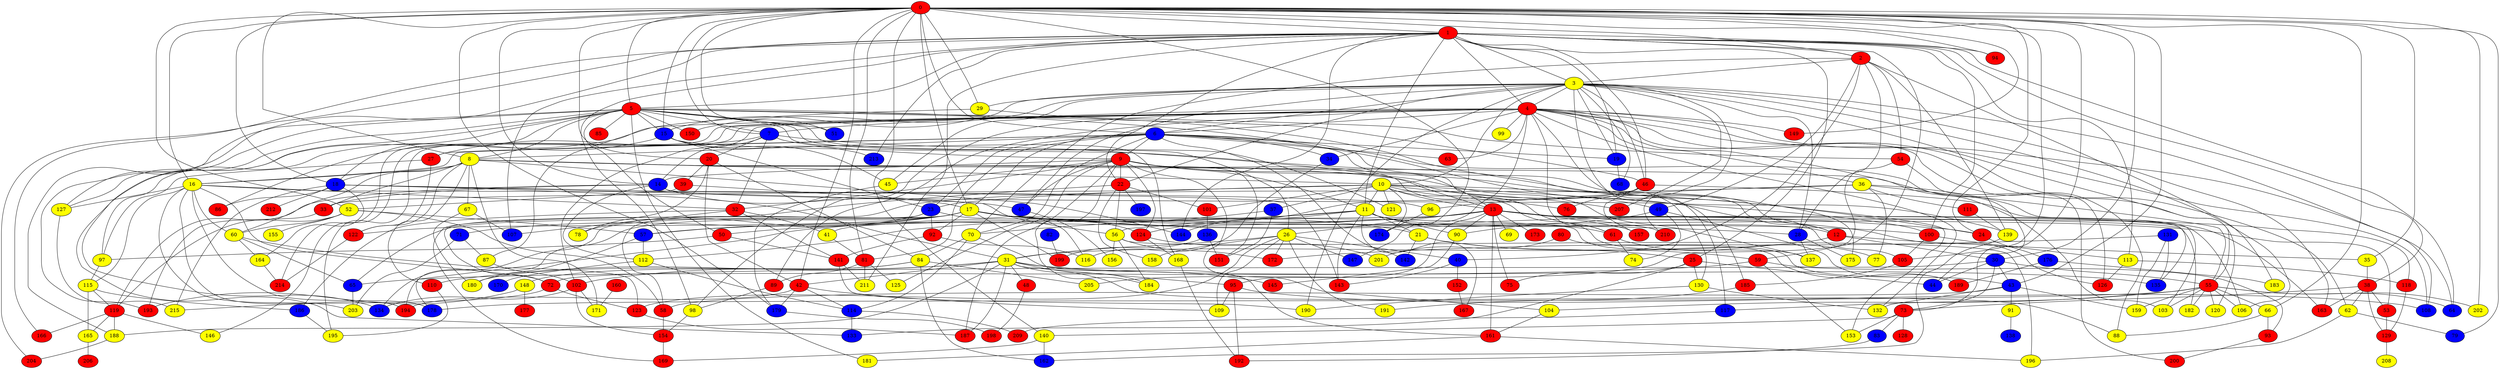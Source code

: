 graph {
0 [style = filled fillcolor = red];
1 [style = filled fillcolor = red];
2 [style = filled fillcolor = red];
3 [style = filled fillcolor = yellow];
4 [style = filled fillcolor = red];
5 [style = filled fillcolor = red];
6 [style = filled fillcolor = blue];
7 [style = filled fillcolor = blue];
8 [style = filled fillcolor = yellow];
9 [style = filled fillcolor = red];
10 [style = filled fillcolor = yellow];
11 [style = filled fillcolor = yellow];
12 [style = filled fillcolor = red];
13 [style = filled fillcolor = red];
14 [style = filled fillcolor = blue];
15 [style = filled fillcolor = blue];
16 [style = filled fillcolor = yellow];
17 [style = filled fillcolor = yellow];
18 [style = filled fillcolor = blue];
19 [style = filled fillcolor = blue];
20 [style = filled fillcolor = red];
21 [style = filled fillcolor = yellow];
22 [style = filled fillcolor = red];
23 [style = filled fillcolor = blue];
24 [style = filled fillcolor = red];
25 [style = filled fillcolor = red];
26 [style = filled fillcolor = yellow];
27 [style = filled fillcolor = red];
28 [style = filled fillcolor = blue];
29 [style = filled fillcolor = yellow];
30 [style = filled fillcolor = blue];
31 [style = filled fillcolor = yellow];
32 [style = filled fillcolor = red];
33 [style = filled fillcolor = red];
34 [style = filled fillcolor = blue];
35 [style = filled fillcolor = yellow];
36 [style = filled fillcolor = yellow];
37 [style = filled fillcolor = blue];
38 [style = filled fillcolor = red];
39 [style = filled fillcolor = red];
40 [style = filled fillcolor = blue];
41 [style = filled fillcolor = yellow];
42 [style = filled fillcolor = red];
43 [style = filled fillcolor = blue];
44 [style = filled fillcolor = blue];
45 [style = filled fillcolor = yellow];
46 [style = filled fillcolor = red];
47 [style = filled fillcolor = blue];
48 [style = filled fillcolor = red];
49 [style = filled fillcolor = blue];
50 [style = filled fillcolor = red];
51 [style = filled fillcolor = blue];
52 [style = filled fillcolor = yellow];
53 [style = filled fillcolor = red];
54 [style = filled fillcolor = red];
55 [style = filled fillcolor = red];
56 [style = filled fillcolor = yellow];
57 [style = filled fillcolor = blue];
58 [style = filled fillcolor = red];
59 [style = filled fillcolor = red];
60 [style = filled fillcolor = yellow];
61 [style = filled fillcolor = red];
62 [style = filled fillcolor = yellow];
63 [style = filled fillcolor = red];
64 [style = filled fillcolor = blue];
65 [style = filled fillcolor = blue];
66 [style = filled fillcolor = yellow];
67 [style = filled fillcolor = yellow];
68 [style = filled fillcolor = blue];
69 [style = filled fillcolor = yellow];
70 [style = filled fillcolor = yellow];
71 [style = filled fillcolor = blue];
72 [style = filled fillcolor = red];
73 [style = filled fillcolor = red];
74 [style = filled fillcolor = yellow];
75 [style = filled fillcolor = red];
76 [style = filled fillcolor = red];
77 [style = filled fillcolor = yellow];
78 [style = filled fillcolor = yellow];
79 [style = filled fillcolor = blue];
80 [style = filled fillcolor = red];
81 [style = filled fillcolor = red];
82 [style = filled fillcolor = blue];
83 [style = filled fillcolor = blue];
84 [style = filled fillcolor = yellow];
85 [style = filled fillcolor = red];
86 [style = filled fillcolor = red];
87 [style = filled fillcolor = yellow];
88 [style = filled fillcolor = yellow];
89 [style = filled fillcolor = red];
90 [style = filled fillcolor = yellow];
91 [style = filled fillcolor = yellow];
92 [style = filled fillcolor = red];
93 [style = filled fillcolor = red];
94 [style = filled fillcolor = red];
95 [style = filled fillcolor = red];
96 [style = filled fillcolor = yellow];
97 [style = filled fillcolor = yellow];
98 [style = filled fillcolor = yellow];
99 [style = filled fillcolor = yellow];
100 [style = filled fillcolor = red];
101 [style = filled fillcolor = red];
102 [style = filled fillcolor = red];
103 [style = filled fillcolor = yellow];
104 [style = filled fillcolor = yellow];
105 [style = filled fillcolor = red];
106 [style = filled fillcolor = yellow];
107 [style = filled fillcolor = blue];
108 [style = filled fillcolor = blue];
109 [style = filled fillcolor = yellow];
110 [style = filled fillcolor = red];
111 [style = filled fillcolor = red];
112 [style = filled fillcolor = yellow];
113 [style = filled fillcolor = yellow];
114 [style = filled fillcolor = blue];
115 [style = filled fillcolor = yellow];
116 [style = filled fillcolor = yellow];
117 [style = filled fillcolor = blue];
118 [style = filled fillcolor = red];
119 [style = filled fillcolor = red];
120 [style = filled fillcolor = yellow];
121 [style = filled fillcolor = yellow];
122 [style = filled fillcolor = red];
123 [style = filled fillcolor = red];
124 [style = filled fillcolor = red];
125 [style = filled fillcolor = yellow];
126 [style = filled fillcolor = red];
127 [style = filled fillcolor = yellow];
128 [style = filled fillcolor = red];
129 [style = filled fillcolor = red];
130 [style = filled fillcolor = yellow];
131 [style = filled fillcolor = blue];
132 [style = filled fillcolor = yellow];
133 [style = filled fillcolor = blue];
134 [style = filled fillcolor = blue];
135 [style = filled fillcolor = blue];
136 [style = filled fillcolor = blue];
137 [style = filled fillcolor = yellow];
138 [style = filled fillcolor = blue];
139 [style = filled fillcolor = yellow];
140 [style = filled fillcolor = yellow];
141 [style = filled fillcolor = red];
142 [style = filled fillcolor = blue];
143 [style = filled fillcolor = red];
144 [style = filled fillcolor = blue];
145 [style = filled fillcolor = red];
146 [style = filled fillcolor = yellow];
147 [style = filled fillcolor = blue];
148 [style = filled fillcolor = yellow];
149 [style = filled fillcolor = red];
150 [style = filled fillcolor = red];
151 [style = filled fillcolor = red];
152 [style = filled fillcolor = red];
153 [style = filled fillcolor = yellow];
154 [style = filled fillcolor = red];
155 [style = filled fillcolor = yellow];
156 [style = filled fillcolor = yellow];
157 [style = filled fillcolor = red];
158 [style = filled fillcolor = yellow];
159 [style = filled fillcolor = yellow];
160 [style = filled fillcolor = red];
161 [style = filled fillcolor = red];
162 [style = filled fillcolor = blue];
163 [style = filled fillcolor = red];
164 [style = filled fillcolor = yellow];
165 [style = filled fillcolor = yellow];
166 [style = filled fillcolor = red];
167 [style = filled fillcolor = red];
168 [style = filled fillcolor = yellow];
169 [style = filled fillcolor = red];
170 [style = filled fillcolor = blue];
171 [style = filled fillcolor = yellow];
172 [style = filled fillcolor = red];
173 [style = filled fillcolor = red];
174 [style = filled fillcolor = blue];
175 [style = filled fillcolor = yellow];
176 [style = filled fillcolor = blue];
177 [style = filled fillcolor = red];
178 [style = filled fillcolor = blue];
179 [style = filled fillcolor = blue];
180 [style = filled fillcolor = yellow];
181 [style = filled fillcolor = yellow];
182 [style = filled fillcolor = yellow];
183 [style = filled fillcolor = yellow];
184 [style = filled fillcolor = yellow];
185 [style = filled fillcolor = red];
186 [style = filled fillcolor = blue];
187 [style = filled fillcolor = red];
188 [style = filled fillcolor = yellow];
189 [style = filled fillcolor = red];
190 [style = filled fillcolor = yellow];
191 [style = filled fillcolor = yellow];
192 [style = filled fillcolor = red];
193 [style = filled fillcolor = red];
194 [style = filled fillcolor = red];
195 [style = filled fillcolor = yellow];
196 [style = filled fillcolor = yellow];
197 [style = filled fillcolor = blue];
198 [style = filled fillcolor = red];
199 [style = filled fillcolor = red];
200 [style = filled fillcolor = red];
201 [style = filled fillcolor = yellow];
202 [style = filled fillcolor = yellow];
203 [style = filled fillcolor = yellow];
204 [style = filled fillcolor = red];
205 [style = filled fillcolor = yellow];
206 [style = filled fillcolor = red];
207 [style = filled fillcolor = red];
208 [style = filled fillcolor = yellow];
209 [style = filled fillcolor = red];
210 [style = filled fillcolor = red];
211 [style = filled fillcolor = yellow];
212 [style = filled fillcolor = red];
213 [style = filled fillcolor = blue];
214 [style = filled fillcolor = red];
215 [style = filled fillcolor = yellow];
0 -- 6;
0 -- 5;
0 -- 2;
0 -- 1;
0 -- 7;
0 -- 8;
0 -- 14;
0 -- 15;
0 -- 16;
0 -- 17;
0 -- 18;
0 -- 20;
0 -- 24;
0 -- 29;
0 -- 30;
0 -- 35;
0 -- 42;
0 -- 43;
0 -- 51;
0 -- 52;
0 -- 66;
0 -- 73;
0 -- 79;
0 -- 81;
0 -- 94;
0 -- 105;
0 -- 140;
0 -- 149;
0 -- 174;
0 -- 179;
0 -- 202;
1 -- 2;
1 -- 3;
1 -- 4;
1 -- 5;
1 -- 11;
1 -- 19;
1 -- 22;
1 -- 25;
1 -- 38;
1 -- 46;
1 -- 59;
1 -- 64;
1 -- 94;
1 -- 98;
1 -- 100;
1 -- 107;
1 -- 113;
1 -- 127;
1 -- 144;
1 -- 166;
1 -- 204;
1 -- 211;
1 -- 213;
2 -- 3;
2 -- 28;
2 -- 40;
2 -- 49;
2 -- 54;
2 -- 70;
2 -- 139;
2 -- 183;
3 -- 4;
3 -- 6;
3 -- 10;
3 -- 15;
3 -- 19;
3 -- 22;
3 -- 28;
3 -- 29;
3 -- 45;
3 -- 46;
3 -- 47;
3 -- 55;
3 -- 68;
3 -- 106;
3 -- 108;
3 -- 117;
3 -- 150;
3 -- 163;
3 -- 190;
3 -- 207;
3 -- 210;
4 -- 6;
4 -- 7;
4 -- 34;
4 -- 36;
4 -- 44;
4 -- 61;
4 -- 62;
4 -- 63;
4 -- 64;
4 -- 88;
4 -- 89;
4 -- 97;
4 -- 98;
4 -- 99;
4 -- 102;
4 -- 108;
4 -- 120;
4 -- 132;
4 -- 146;
4 -- 147;
4 -- 149;
4 -- 185;
4 -- 195;
4 -- 214;
5 -- 7;
5 -- 8;
5 -- 15;
5 -- 18;
5 -- 26;
5 -- 46;
5 -- 49;
5 -- 50;
5 -- 51;
5 -- 54;
5 -- 85;
5 -- 121;
5 -- 127;
5 -- 133;
5 -- 134;
5 -- 150;
5 -- 168;
5 -- 181;
5 -- 188;
5 -- 193;
6 -- 8;
6 -- 9;
6 -- 13;
6 -- 16;
6 -- 17;
6 -- 19;
6 -- 23;
6 -- 27;
6 -- 34;
6 -- 63;
6 -- 70;
6 -- 81;
6 -- 142;
6 -- 153;
6 -- 200;
7 -- 9;
7 -- 13;
7 -- 14;
7 -- 20;
7 -- 27;
7 -- 32;
8 -- 10;
8 -- 12;
8 -- 16;
8 -- 18;
8 -- 33;
8 -- 60;
8 -- 67;
8 -- 103;
8 -- 105;
8 -- 110;
8 -- 122;
8 -- 144;
8 -- 171;
9 -- 11;
9 -- 12;
9 -- 14;
9 -- 22;
9 -- 32;
9 -- 45;
9 -- 47;
9 -- 61;
9 -- 104;
9 -- 124;
9 -- 125;
9 -- 137;
9 -- 151;
9 -- 184;
9 -- 187;
10 -- 11;
10 -- 13;
10 -- 23;
10 -- 24;
10 -- 33;
10 -- 37;
10 -- 76;
10 -- 100;
10 -- 101;
10 -- 121;
10 -- 137;
10 -- 174;
10 -- 207;
11 -- 12;
11 -- 21;
11 -- 50;
11 -- 56;
11 -- 61;
11 -- 90;
11 -- 143;
11 -- 144;
11 -- 167;
12 -- 30;
12 -- 31;
12 -- 35;
13 -- 26;
13 -- 41;
13 -- 57;
13 -- 69;
13 -- 75;
13 -- 90;
13 -- 95;
13 -- 106;
13 -- 112;
13 -- 118;
13 -- 126;
13 -- 157;
13 -- 161;
13 -- 163;
13 -- 173;
13 -- 182;
13 -- 194;
13 -- 210;
14 -- 17;
14 -- 33;
14 -- 112;
14 -- 119;
14 -- 139;
15 -- 23;
15 -- 45;
15 -- 86;
15 -- 175;
15 -- 213;
16 -- 32;
16 -- 60;
16 -- 72;
16 -- 115;
16 -- 127;
16 -- 143;
16 -- 178;
16 -- 194;
16 -- 203;
17 -- 21;
17 -- 24;
17 -- 28;
17 -- 43;
17 -- 53;
17 -- 57;
17 -- 65;
17 -- 71;
17 -- 92;
17 -- 100;
17 -- 122;
17 -- 124;
17 -- 134;
17 -- 178;
17 -- 199;
18 -- 31;
18 -- 47;
18 -- 86;
18 -- 96;
18 -- 164;
18 -- 212;
18 -- 215;
19 -- 68;
20 -- 39;
20 -- 42;
20 -- 78;
20 -- 84;
21 -- 25;
21 -- 59;
21 -- 142;
22 -- 56;
22 -- 101;
22 -- 158;
22 -- 169;
22 -- 197;
23 -- 58;
23 -- 78;
23 -- 92;
23 -- 116;
24 -- 176;
25 -- 44;
25 -- 75;
25 -- 130;
25 -- 133;
26 -- 31;
26 -- 40;
26 -- 109;
26 -- 123;
26 -- 147;
26 -- 158;
26 -- 172;
26 -- 191;
27 -- 97;
27 -- 122;
28 -- 137;
28 -- 175;
29 -- 87;
29 -- 130;
30 -- 43;
30 -- 44;
30 -- 55;
30 -- 72;
30 -- 73;
31 -- 42;
31 -- 48;
31 -- 88;
31 -- 95;
31 -- 102;
31 -- 110;
31 -- 135;
31 -- 145;
31 -- 184;
31 -- 187;
31 -- 188;
32 -- 41;
32 -- 107;
32 -- 141;
32 -- 186;
33 -- 193;
34 -- 116;
35 -- 38;
36 -- 55;
36 -- 72;
36 -- 77;
36 -- 96;
36 -- 103;
36 -- 111;
37 -- 70;
37 -- 151;
38 -- 53;
38 -- 62;
38 -- 73;
38 -- 129;
38 -- 163;
39 -- 52;
39 -- 56;
40 -- 143;
40 -- 152;
41 -- 81;
42 -- 109;
42 -- 114;
42 -- 179;
42 -- 194;
43 -- 58;
43 -- 91;
43 -- 132;
43 -- 159;
45 -- 179;
46 -- 76;
46 -- 124;
46 -- 135;
46 -- 157;
47 -- 156;
48 -- 198;
49 -- 74;
49 -- 90;
49 -- 189;
50 -- 97;
50 -- 141;
52 -- 57;
52 -- 58;
52 -- 60;
52 -- 119;
52 -- 155;
53 -- 129;
54 -- 126;
54 -- 205;
55 -- 64;
55 -- 66;
55 -- 103;
55 -- 104;
55 -- 106;
55 -- 117;
55 -- 120;
55 -- 159;
55 -- 178;
55 -- 182;
55 -- 202;
56 -- 156;
56 -- 172;
56 -- 184;
56 -- 196;
57 -- 112;
57 -- 180;
58 -- 154;
59 -- 65;
59 -- 93;
59 -- 153;
60 -- 65;
60 -- 123;
60 -- 164;
61 -- 74;
61 -- 77;
62 -- 79;
62 -- 196;
65 -- 203;
66 -- 88;
66 -- 93;
67 -- 107;
67 -- 180;
70 -- 84;
70 -- 114;
70 -- 161;
71 -- 87;
71 -- 203;
72 -- 123;
72 -- 215;
73 -- 83;
73 -- 128;
73 -- 140;
73 -- 153;
80 -- 189;
80 -- 201;
81 -- 89;
81 -- 125;
81 -- 211;
82 -- 199;
83 -- 192;
84 -- 148;
84 -- 162;
84 -- 180;
84 -- 205;
87 -- 102;
89 -- 98;
90 -- 145;
91 -- 138;
92 -- 116;
92 -- 141;
93 -- 200;
95 -- 108;
95 -- 109;
95 -- 192;
96 -- 174;
97 -- 115;
98 -- 154;
100 -- 105;
100 -- 113;
101 -- 136;
102 -- 134;
102 -- 154;
102 -- 171;
104 -- 161;
105 -- 185;
110 -- 195;
111 -- 139;
112 -- 114;
112 -- 170;
113 -- 118;
113 -- 126;
114 -- 133;
114 -- 209;
115 -- 119;
115 -- 165;
115 -- 186;
117 -- 209;
118 -- 129;
119 -- 146;
119 -- 165;
119 -- 166;
119 -- 188;
122 -- 214;
123 -- 187;
124 -- 168;
124 -- 201;
127 -- 215;
129 -- 208;
130 -- 132;
130 -- 190;
131 -- 135;
131 -- 159;
131 -- 172;
136 -- 151;
136 -- 199;
139 -- 162;
140 -- 162;
140 -- 169;
141 -- 190;
141 -- 211;
148 -- 177;
148 -- 193;
152 -- 167;
154 -- 169;
160 -- 171;
161 -- 181;
161 -- 196;
164 -- 214;
165 -- 206;
168 -- 192;
176 -- 183;
176 -- 189;
179 -- 198;
185 -- 191;
186 -- 195;
188 -- 204;
}
